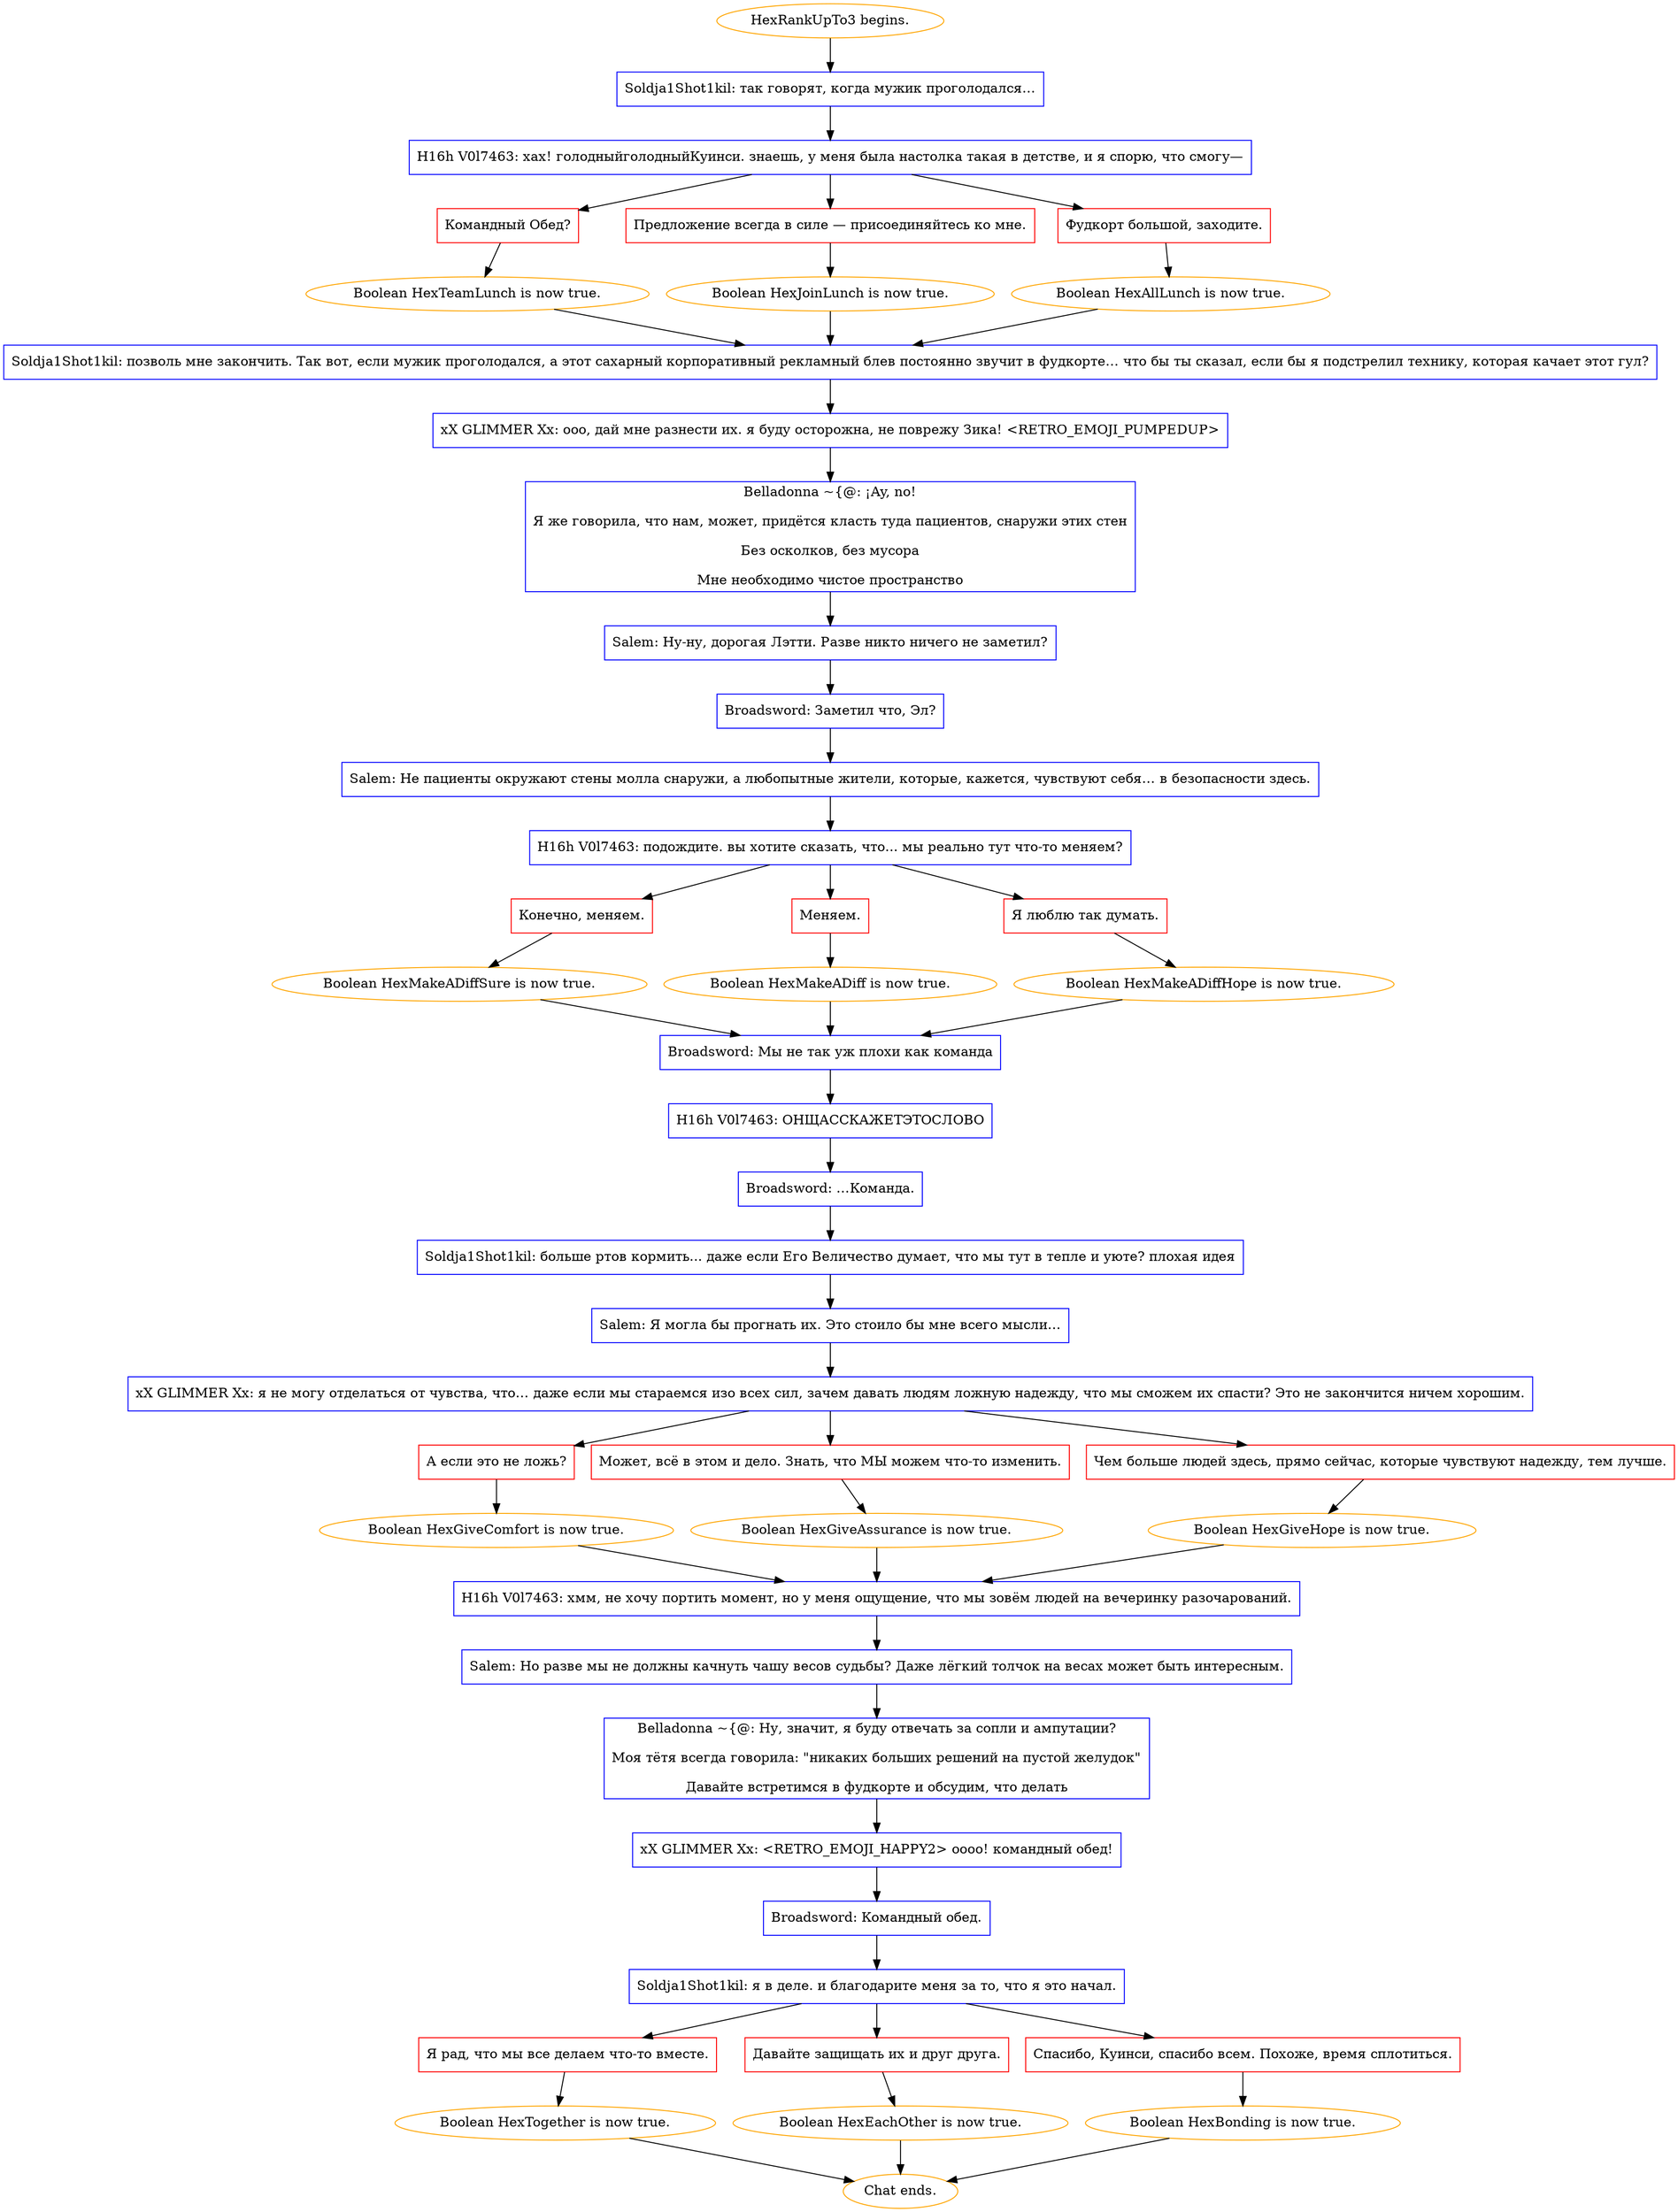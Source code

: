digraph {
	"HexRankUpTo3 begins." [color=orange];
		"HexRankUpTo3 begins." -> j862225615;
	j862225615 [label="Soldja1Shot1kil: так говорят, когда мужик проголодался…",shape=box,color=blue];
		j862225615 -> j1415006930;
	j1415006930 [label="H16h V0l7463: хах! голодныйголодныйКуинси. знаешь, у меня была настолка такая в детстве, и я спорю, что смогу—",shape=box,color=blue];
		j1415006930 -> j3740701657;
		j1415006930 -> j6326823;
		j1415006930 -> j2532751123;
	j3740701657 [label="Командный Обед?",shape=box,color=red];
		j3740701657 -> j4275459931;
	j6326823 [label="Предложение всегда в силе — присоединяйтесь ко мне.",shape=box,color=red];
		j6326823 -> j3156571428;
	j2532751123 [label="Фудкорт большой, заходите.",shape=box,color=red];
		j2532751123 -> j4039258057;
	j4275459931 [label="Boolean HexTeamLunch is now true.",color=orange];
		j4275459931 -> j2417817987;
	j3156571428 [label="Boolean HexJoinLunch is now true.",color=orange];
		j3156571428 -> j2417817987;
	j4039258057 [label="Boolean HexAllLunch is now true.",color=orange];
		j4039258057 -> j2417817987;
	j2417817987 [label="Soldja1Shot1kil: позволь мне закончить. Так вот, если мужик проголодался, а этот сахарный корпоративный рекламный блев постоянно звучит в фудкорте… что бы ты сказал, если бы я подстрелил технику, которая качает этот гул?",shape=box,color=blue];
		j2417817987 -> j340490392;
	j340490392 [label="xX GLIMMER Xx: ооо, дай мне разнести их. я буду осторожна, не поврежу Зика! <RETRO_EMOJI_PUMPEDUP>",shape=box,color=blue];
		j340490392 -> j1925930843;
	j1925930843 [label="Belladonna ~{@: ¡Ay, no!
Я же говорила, что нам, может, придётся класть туда пациентов, снаружи этих стен
Без осколков, без мусора
Мне необходимо чистое пространство",shape=box,color=blue];
		j1925930843 -> j4162802714;
	j4162802714 [label="Salem: Ну-ну, дорогая Лэтти. Разве никто ничего не заметил?",shape=box,color=blue];
		j4162802714 -> j4167419932;
	j4167419932 [label="Broadsword: Заметил что, Эл?",shape=box,color=blue];
		j4167419932 -> j706583103;
	j706583103 [label="Salem: Не пациенты окружают стены молла снаружи, а любопытные жители, которые, кажется, чувствуют себя… в безопасности здесь.",shape=box,color=blue];
		j706583103 -> j2985694243;
	j2985694243 [label="H16h V0l7463: подождите. вы хотите сказать, что... мы реально тут что-то меняем?",shape=box,color=blue];
		j2985694243 -> j976188252;
		j2985694243 -> j952766706;
		j2985694243 -> j4222657710;
	j976188252 [label="Конечно, меняем.",shape=box,color=red];
		j976188252 -> j3739843071;
	j952766706 [label="Меняем.",shape=box,color=red];
		j952766706 -> j3537140742;
	j4222657710 [label="Я люблю так думать.",shape=box,color=red];
		j4222657710 -> j2416779889;
	j3739843071 [label="Boolean HexMakeADiffSure is now true.",color=orange];
		j3739843071 -> j23159494;
	j3537140742 [label="Boolean HexMakeADiff is now true.",color=orange];
		j3537140742 -> j23159494;
	j2416779889 [label="Boolean HexMakeADiffHope is now true.",color=orange];
		j2416779889 -> j23159494;
	j23159494 [label="Broadsword: Мы не так уж плохи как команда",shape=box,color=blue];
		j23159494 -> j2715960849;
	j2715960849 [label="H16h V0l7463: ОНЩАССКАЖЕТЭТОСЛОВО",shape=box,color=blue];
		j2715960849 -> j4203911314;
	j4203911314 [label="Broadsword: …Команда.",shape=box,color=blue];
		j4203911314 -> j278666211;
	j278666211 [label="Soldja1Shot1kil: больше ртов кормить... даже если Его Величество думает, что мы тут в тепле и уюте? плохая идея",shape=box,color=blue];
		j278666211 -> j1621912373;
	j1621912373 [label="Salem: Я могла бы прогнать их. Это стоило бы мне всего мысли…",shape=box,color=blue];
		j1621912373 -> j3725009771;
	j3725009771 [label="xX GLIMMER Xx: я не могу отделаться от чувства, что… даже если мы стараемся изо всех сил, зачем давать людям ложную надежду, что мы сможем их спасти? Это не закончится ничем хорошим.",shape=box,color=blue];
		j3725009771 -> j1602364950;
		j3725009771 -> j2635094086;
		j3725009771 -> j1431681375;
	j1602364950 [label="А если это не ложь?",shape=box,color=red];
		j1602364950 -> j3824921433;
	j2635094086 [label="Может, всё в этом и дело. Знать, что МЫ можем что-то изменить.",shape=box,color=red];
		j2635094086 -> j520382480;
	j1431681375 [label="Чем больше людей здесь, прямо сейчас, которые чувствуют надежду, тем лучше.",shape=box,color=red];
		j1431681375 -> j3516725853;
	j3824921433 [label="Boolean HexGiveComfort is now true.",color=orange];
		j3824921433 -> j3669747307;
	j520382480 [label="Boolean HexGiveAssurance is now true.",color=orange];
		j520382480 -> j3669747307;
	j3516725853 [label="Boolean HexGiveHope is now true.",color=orange];
		j3516725853 -> j3669747307;
	j3669747307 [label="H16h V0l7463: хмм, не хочу портить момент, но у меня ощущение, что мы зовём людей на вечеринку разочарований.",shape=box,color=blue];
		j3669747307 -> j3474455694;
	j3474455694 [label="Salem: Но разве мы не должны качнуть чашу весов судьбы? Даже лёгкий толчок на весах может быть интересным.",shape=box,color=blue];
		j3474455694 -> j4109617598;
	j4109617598 [label="Belladonna ~{@: Ну, значит, я буду отвечать за сопли и ампутации?
Моя тётя всегда говорила: \"никаких больших решений на пустой желудок\"
Давайте встретимся в фудкорте и обсудим, что делать",shape=box,color=blue];
		j4109617598 -> j2458439929;
	j2458439929 [label="xX GLIMMER Xx: <RETRO_EMOJI_HAPPY2> оооо! командный обед!",shape=box,color=blue];
		j2458439929 -> j2195067779;
	j2195067779 [label="Broadsword: Командный обед.",shape=box,color=blue];
		j2195067779 -> j1338634490;
	j1338634490 [label="Soldja1Shot1kil: я в деле. и благодарите меня за то, что я это начал.",shape=box,color=blue];
		j1338634490 -> j3048016250;
		j1338634490 -> j945533901;
		j1338634490 -> j594235067;
	j3048016250 [label="Я рад, что мы все делаем что-то вместе.",shape=box,color=red];
		j3048016250 -> j2358702547;
	j945533901 [label="Давайте защищать их и друг друга.",shape=box,color=red];
		j945533901 -> j2321050970;
	j594235067 [label="Спасибо, Куинси, спасибо всем. Похоже, время сплотиться.",shape=box,color=red];
		j594235067 -> j873465822;
	j2358702547 [label="Boolean HexTogether is now true.",color=orange];
		j2358702547 -> "Chat ends.";
	j2321050970 [label="Boolean HexEachOther is now true.",color=orange];
		j2321050970 -> "Chat ends.";
	j873465822 [label="Boolean HexBonding is now true.",color=orange];
		j873465822 -> "Chat ends.";
	"Chat ends." [color=orange];
}